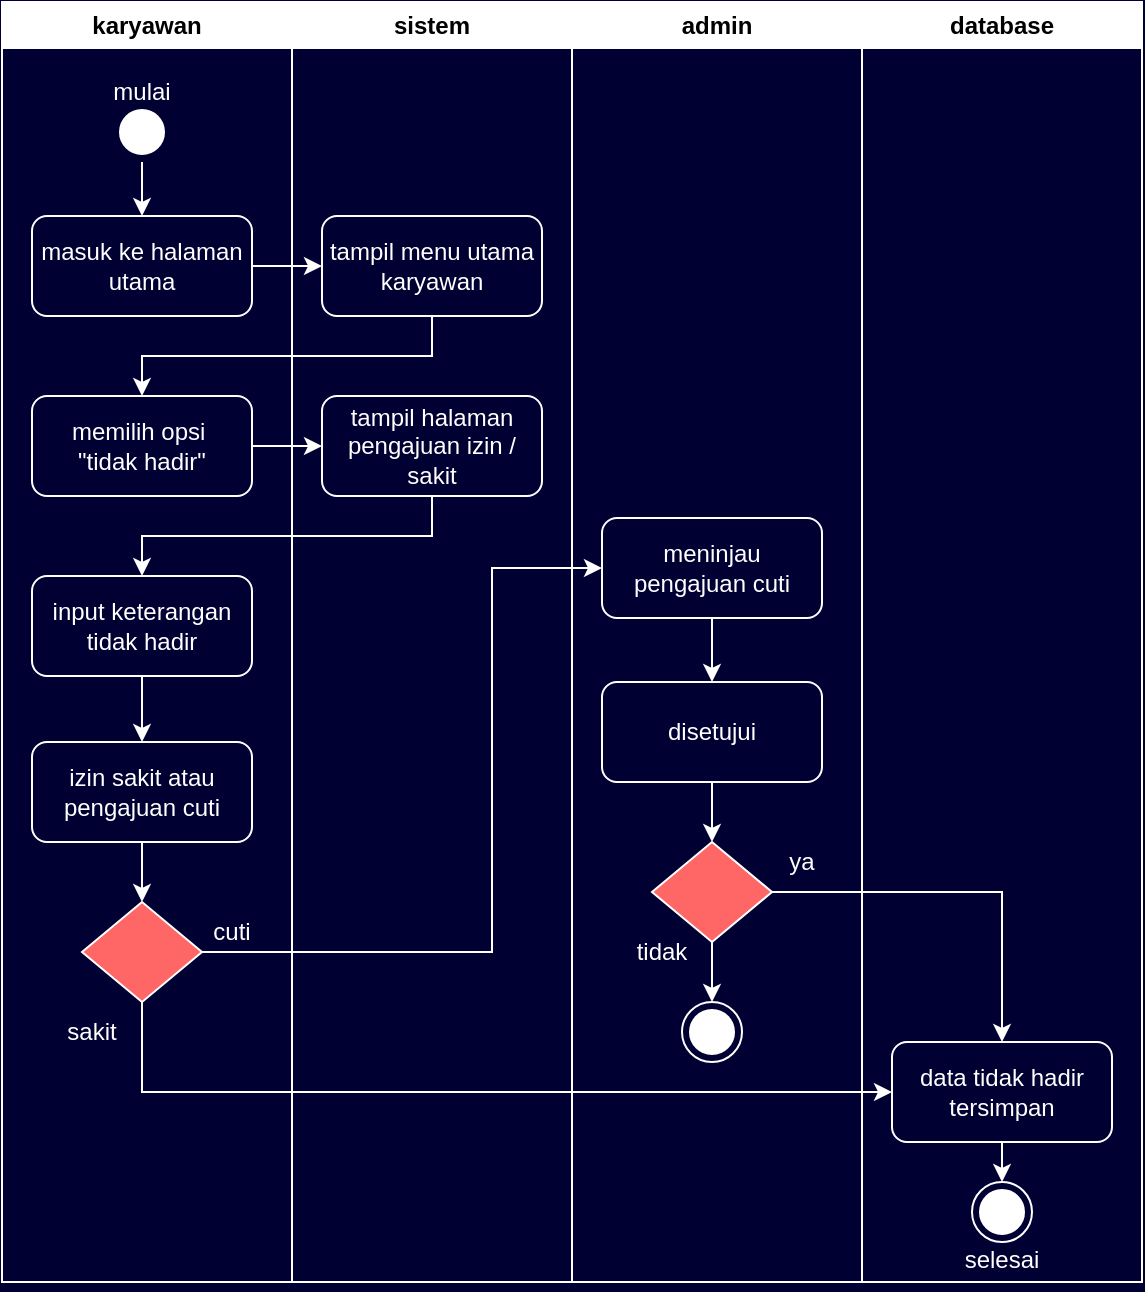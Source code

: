 <mxfile version="24.6.4" type="github">
  <diagram name="Page-1" id="vTKun_TXNQVraSzQ6rRs">
    <mxGraphModel dx="832" dy="491" grid="1" gridSize="10" guides="1" tooltips="1" connect="1" arrows="1" fold="1" page="1" pageScale="1" pageWidth="850" pageHeight="1100" background="#000033" math="0" shadow="0">
      <root>
        <mxCell id="0" />
        <mxCell id="1" parent="0" />
        <mxCell id="qgavLlfxW_fNb2to1NVM-1" value="karyawan" style="swimlane;whiteSpace=wrap;html=1;strokeColor=#FFFFFF;" parent="1" vertex="1">
          <mxGeometry x="155" y="120" width="145" height="640" as="geometry" />
        </mxCell>
        <mxCell id="qgavLlfxW_fNb2to1NVM-13" style="edgeStyle=orthogonalEdgeStyle;rounded=0;orthogonalLoop=1;jettySize=auto;html=1;exitX=0.5;exitY=1;exitDx=0;exitDy=0;entryX=0.5;entryY=0;entryDx=0;entryDy=0;strokeColor=#FFFFFF;" parent="qgavLlfxW_fNb2to1NVM-1" source="qgavLlfxW_fNb2to1NVM-4" target="qgavLlfxW_fNb2to1NVM-7" edge="1">
          <mxGeometry relative="1" as="geometry" />
        </mxCell>
        <mxCell id="qgavLlfxW_fNb2to1NVM-4" value="" style="ellipse;html=1;shape=startState;fillColor=#FFFFFF;strokeColor=#FFFFFF;" parent="qgavLlfxW_fNb2to1NVM-1" vertex="1">
          <mxGeometry x="55" y="50" width="30" height="30" as="geometry" />
        </mxCell>
        <mxCell id="qgavLlfxW_fNb2to1NVM-7" value="&lt;font color=&quot;#ffffff&quot;&gt;masuk ke halaman utama&lt;/font&gt;" style="html=1;whiteSpace=wrap;fillColor=none;strokeColor=#FFFFFF;rounded=1;" parent="qgavLlfxW_fNb2to1NVM-1" vertex="1">
          <mxGeometry x="15" y="107" width="110" height="50" as="geometry" />
        </mxCell>
        <mxCell id="qgavLlfxW_fNb2to1NVM-9" value="&lt;font color=&quot;#ffffff&quot;&gt;memilih opsi&amp;nbsp;&lt;/font&gt;&lt;div&gt;&lt;font color=&quot;#ffffff&quot;&gt;&quot;tidak hadir&quot;&lt;/font&gt;&lt;/div&gt;" style="html=1;whiteSpace=wrap;fillColor=none;strokeColor=#FFFFFF;rounded=1;" parent="qgavLlfxW_fNb2to1NVM-1" vertex="1">
          <mxGeometry x="15" y="197" width="110" height="50" as="geometry" />
        </mxCell>
        <mxCell id="EwvbnAxgri3DU-l33DPW-15" style="edgeStyle=orthogonalEdgeStyle;rounded=0;orthogonalLoop=1;jettySize=auto;html=1;exitX=0.5;exitY=1;exitDx=0;exitDy=0;entryX=0.5;entryY=0;entryDx=0;entryDy=0;strokeColor=#FFFFFF;" edge="1" parent="qgavLlfxW_fNb2to1NVM-1" source="qgavLlfxW_fNb2to1NVM-11" target="EwvbnAxgri3DU-l33DPW-2">
          <mxGeometry relative="1" as="geometry" />
        </mxCell>
        <mxCell id="qgavLlfxW_fNb2to1NVM-11" value="&lt;font color=&quot;#ffffff&quot;&gt;input keterangan tidak hadir&lt;/font&gt;" style="html=1;whiteSpace=wrap;fillColor=none;strokeColor=#FFFFFF;rounded=1;" parent="qgavLlfxW_fNb2to1NVM-1" vertex="1">
          <mxGeometry x="15" y="287" width="110" height="50" as="geometry" />
        </mxCell>
        <mxCell id="qgavLlfxW_fNb2to1NVM-20" value="&lt;font color=&quot;#ffffff&quot;&gt;mulai&lt;/font&gt;" style="text;html=1;align=center;verticalAlign=middle;whiteSpace=wrap;rounded=0;" parent="qgavLlfxW_fNb2to1NVM-1" vertex="1">
          <mxGeometry x="40" y="30" width="60" height="30" as="geometry" />
        </mxCell>
        <mxCell id="EwvbnAxgri3DU-l33DPW-14" style="edgeStyle=orthogonalEdgeStyle;rounded=0;orthogonalLoop=1;jettySize=auto;html=1;exitX=0.5;exitY=1;exitDx=0;exitDy=0;entryX=0.5;entryY=0;entryDx=0;entryDy=0;strokeColor=#FFFFFF;" edge="1" parent="qgavLlfxW_fNb2to1NVM-1" source="EwvbnAxgri3DU-l33DPW-2" target="EwvbnAxgri3DU-l33DPW-1">
          <mxGeometry relative="1" as="geometry" />
        </mxCell>
        <mxCell id="EwvbnAxgri3DU-l33DPW-2" value="&lt;font color=&quot;#ffffff&quot;&gt;izin sakit atau pengajuan cuti&lt;/font&gt;" style="html=1;whiteSpace=wrap;fillColor=none;strokeColor=#FFFFFF;rounded=1;" vertex="1" parent="qgavLlfxW_fNb2to1NVM-1">
          <mxGeometry x="15" y="370" width="110" height="50" as="geometry" />
        </mxCell>
        <mxCell id="EwvbnAxgri3DU-l33DPW-1" value="" style="rhombus;whiteSpace=wrap;html=1;strokeColor=#FFFFFF;fillColor=#FF6666;" vertex="1" parent="qgavLlfxW_fNb2to1NVM-1">
          <mxGeometry x="40" y="450" width="60" height="50" as="geometry" />
        </mxCell>
        <mxCell id="EwvbnAxgri3DU-l33DPW-20" value="&lt;font color=&quot;#ffffff&quot;&gt;cuti&lt;/font&gt;" style="text;html=1;align=center;verticalAlign=middle;whiteSpace=wrap;rounded=0;" vertex="1" parent="qgavLlfxW_fNb2to1NVM-1">
          <mxGeometry x="85" y="450" width="60" height="30" as="geometry" />
        </mxCell>
        <mxCell id="EwvbnAxgri3DU-l33DPW-22" value="&lt;font color=&quot;#ffffff&quot;&gt;sakit&lt;/font&gt;" style="text;html=1;align=center;verticalAlign=middle;whiteSpace=wrap;rounded=0;" vertex="1" parent="qgavLlfxW_fNb2to1NVM-1">
          <mxGeometry x="15" y="500" width="60" height="30" as="geometry" />
        </mxCell>
        <mxCell id="qgavLlfxW_fNb2to1NVM-2" value="sistem" style="swimlane;whiteSpace=wrap;html=1;strokeColor=#FFFFFF;" parent="1" vertex="1">
          <mxGeometry x="300" y="120" width="140" height="640" as="geometry" />
        </mxCell>
        <mxCell id="qgavLlfxW_fNb2to1NVM-8" value="&lt;font color=&quot;#ffffff&quot;&gt;tampil menu utama karyawan&lt;/font&gt;" style="html=1;whiteSpace=wrap;fillColor=none;strokeColor=#FFFFFF;rounded=1;" parent="qgavLlfxW_fNb2to1NVM-2" vertex="1">
          <mxGeometry x="15" y="107" width="110" height="50" as="geometry" />
        </mxCell>
        <mxCell id="qgavLlfxW_fNb2to1NVM-10" value="&lt;font color=&quot;#ffffff&quot;&gt;tampil halaman pengajuan izin / sakit&lt;/font&gt;" style="html=1;whiteSpace=wrap;fillColor=none;strokeColor=#FFFFFF;rounded=1;" parent="qgavLlfxW_fNb2to1NVM-2" vertex="1">
          <mxGeometry x="15" y="197" width="110" height="50" as="geometry" />
        </mxCell>
        <mxCell id="qgavLlfxW_fNb2to1NVM-3" value="database" style="swimlane;whiteSpace=wrap;html=1;strokeColor=#FFFFFF;" parent="1" vertex="1">
          <mxGeometry x="585" y="120" width="140" height="640" as="geometry" />
        </mxCell>
        <mxCell id="qgavLlfxW_fNb2to1NVM-6" value="" style="ellipse;html=1;shape=endState;fillColor=#FFFFFF;strokeColor=#FFFFFF;" parent="qgavLlfxW_fNb2to1NVM-3" vertex="1">
          <mxGeometry x="55" y="590" width="30" height="30" as="geometry" />
        </mxCell>
        <mxCell id="qgavLlfxW_fNb2to1NVM-19" style="edgeStyle=orthogonalEdgeStyle;rounded=0;orthogonalLoop=1;jettySize=auto;html=1;exitX=0.5;exitY=1;exitDx=0;exitDy=0;entryX=0.5;entryY=0;entryDx=0;entryDy=0;strokeColor=#FFFFFF;" parent="qgavLlfxW_fNb2to1NVM-3" source="qgavLlfxW_fNb2to1NVM-12" target="qgavLlfxW_fNb2to1NVM-6" edge="1">
          <mxGeometry relative="1" as="geometry" />
        </mxCell>
        <mxCell id="qgavLlfxW_fNb2to1NVM-12" value="&lt;font color=&quot;#ffffff&quot;&gt;data tidak hadir tersimpan&lt;/font&gt;" style="html=1;whiteSpace=wrap;fillColor=none;strokeColor=#FFFFFF;rounded=1;" parent="qgavLlfxW_fNb2to1NVM-3" vertex="1">
          <mxGeometry x="15" y="520" width="110" height="50" as="geometry" />
        </mxCell>
        <mxCell id="qgavLlfxW_fNb2to1NVM-21" value="&lt;font color=&quot;#ffffff&quot;&gt;selesai&lt;/font&gt;" style="text;html=1;align=center;verticalAlign=middle;whiteSpace=wrap;rounded=0;" parent="qgavLlfxW_fNb2to1NVM-3" vertex="1">
          <mxGeometry x="40" y="614" width="60" height="30" as="geometry" />
        </mxCell>
        <mxCell id="qgavLlfxW_fNb2to1NVM-14" style="edgeStyle=orthogonalEdgeStyle;rounded=0;orthogonalLoop=1;jettySize=auto;html=1;exitX=1;exitY=0.5;exitDx=0;exitDy=0;entryX=0;entryY=0.5;entryDx=0;entryDy=0;strokeColor=#FFFFFF;" parent="1" source="qgavLlfxW_fNb2to1NVM-7" target="qgavLlfxW_fNb2to1NVM-8" edge="1">
          <mxGeometry relative="1" as="geometry" />
        </mxCell>
        <mxCell id="qgavLlfxW_fNb2to1NVM-15" style="edgeStyle=orthogonalEdgeStyle;rounded=0;orthogonalLoop=1;jettySize=auto;html=1;exitX=0.5;exitY=1;exitDx=0;exitDy=0;entryX=0.5;entryY=0;entryDx=0;entryDy=0;strokeColor=#FFFFFF;" parent="1" source="qgavLlfxW_fNb2to1NVM-8" target="qgavLlfxW_fNb2to1NVM-9" edge="1">
          <mxGeometry relative="1" as="geometry" />
        </mxCell>
        <mxCell id="qgavLlfxW_fNb2to1NVM-16" style="edgeStyle=orthogonalEdgeStyle;rounded=0;orthogonalLoop=1;jettySize=auto;html=1;exitX=1;exitY=0.5;exitDx=0;exitDy=0;entryX=0;entryY=0.5;entryDx=0;entryDy=0;strokeColor=#FFFFFF;" parent="1" source="qgavLlfxW_fNb2to1NVM-9" target="qgavLlfxW_fNb2to1NVM-10" edge="1">
          <mxGeometry relative="1" as="geometry" />
        </mxCell>
        <mxCell id="qgavLlfxW_fNb2to1NVM-17" style="edgeStyle=orthogonalEdgeStyle;rounded=0;orthogonalLoop=1;jettySize=auto;html=1;exitX=0.5;exitY=1;exitDx=0;exitDy=0;entryX=0.5;entryY=0;entryDx=0;entryDy=0;strokeColor=#FFFFFF;" parent="1" source="qgavLlfxW_fNb2to1NVM-10" target="qgavLlfxW_fNb2to1NVM-11" edge="1">
          <mxGeometry relative="1" as="geometry" />
        </mxCell>
        <mxCell id="EwvbnAxgri3DU-l33DPW-3" value="admin" style="swimlane;whiteSpace=wrap;html=1;strokeColor=#FFFFFF;startSize=23;" vertex="1" parent="1">
          <mxGeometry x="440" y="120" width="145" height="640" as="geometry" />
        </mxCell>
        <mxCell id="EwvbnAxgri3DU-l33DPW-12" style="edgeStyle=orthogonalEdgeStyle;rounded=0;orthogonalLoop=1;jettySize=auto;html=1;exitX=0.5;exitY=1;exitDx=0;exitDy=0;entryX=0.5;entryY=0;entryDx=0;entryDy=0;strokeColor=#FFFFFF;" edge="1" parent="EwvbnAxgri3DU-l33DPW-3" source="EwvbnAxgri3DU-l33DPW-8" target="EwvbnAxgri3DU-l33DPW-10">
          <mxGeometry relative="1" as="geometry" />
        </mxCell>
        <mxCell id="EwvbnAxgri3DU-l33DPW-8" value="&lt;font color=&quot;#ffffff&quot;&gt;meninjau pengajuan cuti&lt;/font&gt;" style="html=1;whiteSpace=wrap;fillColor=none;strokeColor=#FFFFFF;rounded=1;" vertex="1" parent="EwvbnAxgri3DU-l33DPW-3">
          <mxGeometry x="15" y="258" width="110" height="50" as="geometry" />
        </mxCell>
        <mxCell id="EwvbnAxgri3DU-l33DPW-18" style="edgeStyle=orthogonalEdgeStyle;rounded=0;orthogonalLoop=1;jettySize=auto;html=1;exitX=0.5;exitY=1;exitDx=0;exitDy=0;entryX=0.5;entryY=0;entryDx=0;entryDy=0;strokeColor=#FFFFFF;" edge="1" parent="EwvbnAxgri3DU-l33DPW-3" source="EwvbnAxgri3DU-l33DPW-9" target="EwvbnAxgri3DU-l33DPW-17">
          <mxGeometry relative="1" as="geometry" />
        </mxCell>
        <mxCell id="EwvbnAxgri3DU-l33DPW-9" value="" style="rhombus;whiteSpace=wrap;html=1;strokeColor=#FFFFFF;fillColor=#FF6666;" vertex="1" parent="EwvbnAxgri3DU-l33DPW-3">
          <mxGeometry x="40" y="420" width="60" height="50" as="geometry" />
        </mxCell>
        <mxCell id="EwvbnAxgri3DU-l33DPW-13" style="edgeStyle=orthogonalEdgeStyle;rounded=0;orthogonalLoop=1;jettySize=auto;html=1;exitX=0.5;exitY=1;exitDx=0;exitDy=0;entryX=0.5;entryY=0;entryDx=0;entryDy=0;strokeColor=#FFFFFF;" edge="1" parent="EwvbnAxgri3DU-l33DPW-3" source="EwvbnAxgri3DU-l33DPW-10" target="EwvbnAxgri3DU-l33DPW-9">
          <mxGeometry relative="1" as="geometry" />
        </mxCell>
        <mxCell id="EwvbnAxgri3DU-l33DPW-10" value="&lt;font color=&quot;#ffffff&quot;&gt;disetujui&lt;/font&gt;" style="html=1;whiteSpace=wrap;fillColor=none;strokeColor=#FFFFFF;rounded=1;" vertex="1" parent="EwvbnAxgri3DU-l33DPW-3">
          <mxGeometry x="15" y="340" width="110" height="50" as="geometry" />
        </mxCell>
        <mxCell id="EwvbnAxgri3DU-l33DPW-17" value="" style="ellipse;html=1;shape=endState;fillColor=#FFFFFF;strokeColor=#FFFFFF;" vertex="1" parent="EwvbnAxgri3DU-l33DPW-3">
          <mxGeometry x="55" y="500" width="30" height="30" as="geometry" />
        </mxCell>
        <mxCell id="EwvbnAxgri3DU-l33DPW-21" value="&lt;font color=&quot;#ffffff&quot;&gt;ya&lt;/font&gt;" style="text;html=1;align=center;verticalAlign=middle;whiteSpace=wrap;rounded=0;" vertex="1" parent="EwvbnAxgri3DU-l33DPW-3">
          <mxGeometry x="85" y="415" width="60" height="30" as="geometry" />
        </mxCell>
        <mxCell id="EwvbnAxgri3DU-l33DPW-23" value="&lt;font color=&quot;#ffffff&quot;&gt;tidak&lt;/font&gt;" style="text;html=1;align=center;verticalAlign=middle;whiteSpace=wrap;rounded=0;" vertex="1" parent="EwvbnAxgri3DU-l33DPW-3">
          <mxGeometry x="15" y="460" width="60" height="30" as="geometry" />
        </mxCell>
        <mxCell id="EwvbnAxgri3DU-l33DPW-11" style="edgeStyle=orthogonalEdgeStyle;rounded=0;orthogonalLoop=1;jettySize=auto;html=1;exitX=1;exitY=0.5;exitDx=0;exitDy=0;entryX=0;entryY=0.5;entryDx=0;entryDy=0;strokeColor=#FFFFFF;" edge="1" parent="1" source="EwvbnAxgri3DU-l33DPW-1" target="EwvbnAxgri3DU-l33DPW-8">
          <mxGeometry relative="1" as="geometry">
            <Array as="points">
              <mxPoint x="400" y="595" />
              <mxPoint x="400" y="403" />
            </Array>
          </mxGeometry>
        </mxCell>
        <mxCell id="EwvbnAxgri3DU-l33DPW-16" style="edgeStyle=orthogonalEdgeStyle;rounded=0;orthogonalLoop=1;jettySize=auto;html=1;exitX=0.5;exitY=1;exitDx=0;exitDy=0;entryX=0;entryY=0.5;entryDx=0;entryDy=0;strokeColor=#FFFFFF;" edge="1" parent="1" source="EwvbnAxgri3DU-l33DPW-1" target="qgavLlfxW_fNb2to1NVM-12">
          <mxGeometry relative="1" as="geometry" />
        </mxCell>
        <mxCell id="EwvbnAxgri3DU-l33DPW-19" style="edgeStyle=orthogonalEdgeStyle;rounded=0;orthogonalLoop=1;jettySize=auto;html=1;exitX=1;exitY=0.5;exitDx=0;exitDy=0;entryX=0.5;entryY=0;entryDx=0;entryDy=0;strokeColor=#FFFFFF;" edge="1" parent="1" source="EwvbnAxgri3DU-l33DPW-9" target="qgavLlfxW_fNb2to1NVM-12">
          <mxGeometry relative="1" as="geometry" />
        </mxCell>
      </root>
    </mxGraphModel>
  </diagram>
</mxfile>
